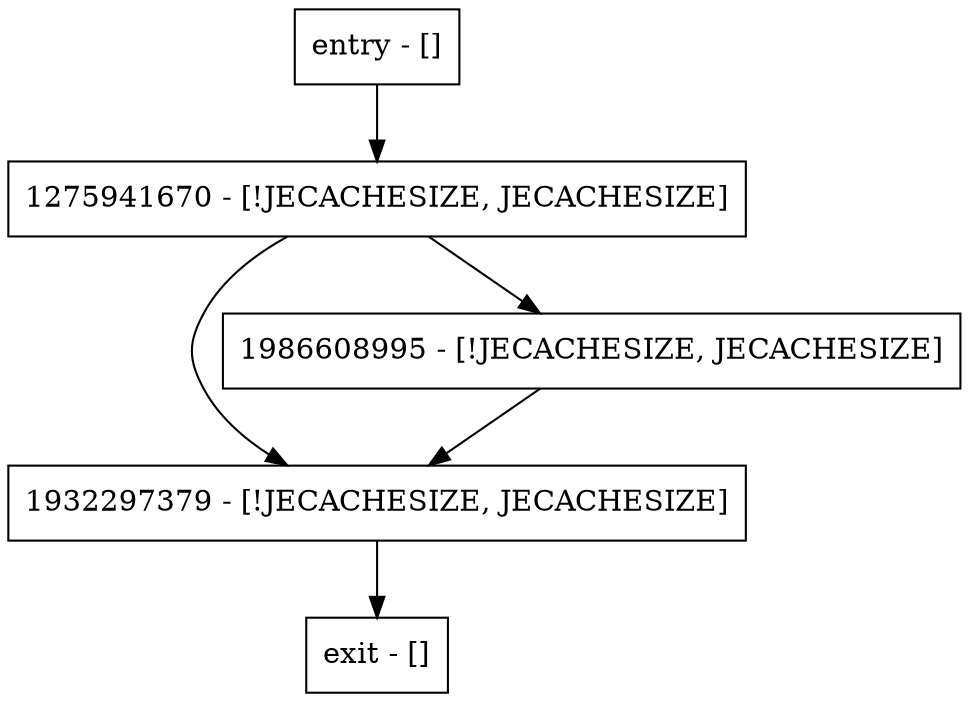 digraph getMemorySizeIncludedByParent {
node [shape=record];
entry [label="entry - []"];
exit [label="exit - []"];
1932297379 [label="1932297379 - [!JECACHESIZE, JECACHESIZE]"];
1275941670 [label="1275941670 - [!JECACHESIZE, JECACHESIZE]"];
1986608995 [label="1986608995 - [!JECACHESIZE, JECACHESIZE]"];
entry;
exit;
entry -> 1275941670;
1932297379 -> exit;
1275941670 -> 1932297379;
1275941670 -> 1986608995;
1986608995 -> 1932297379;
}
